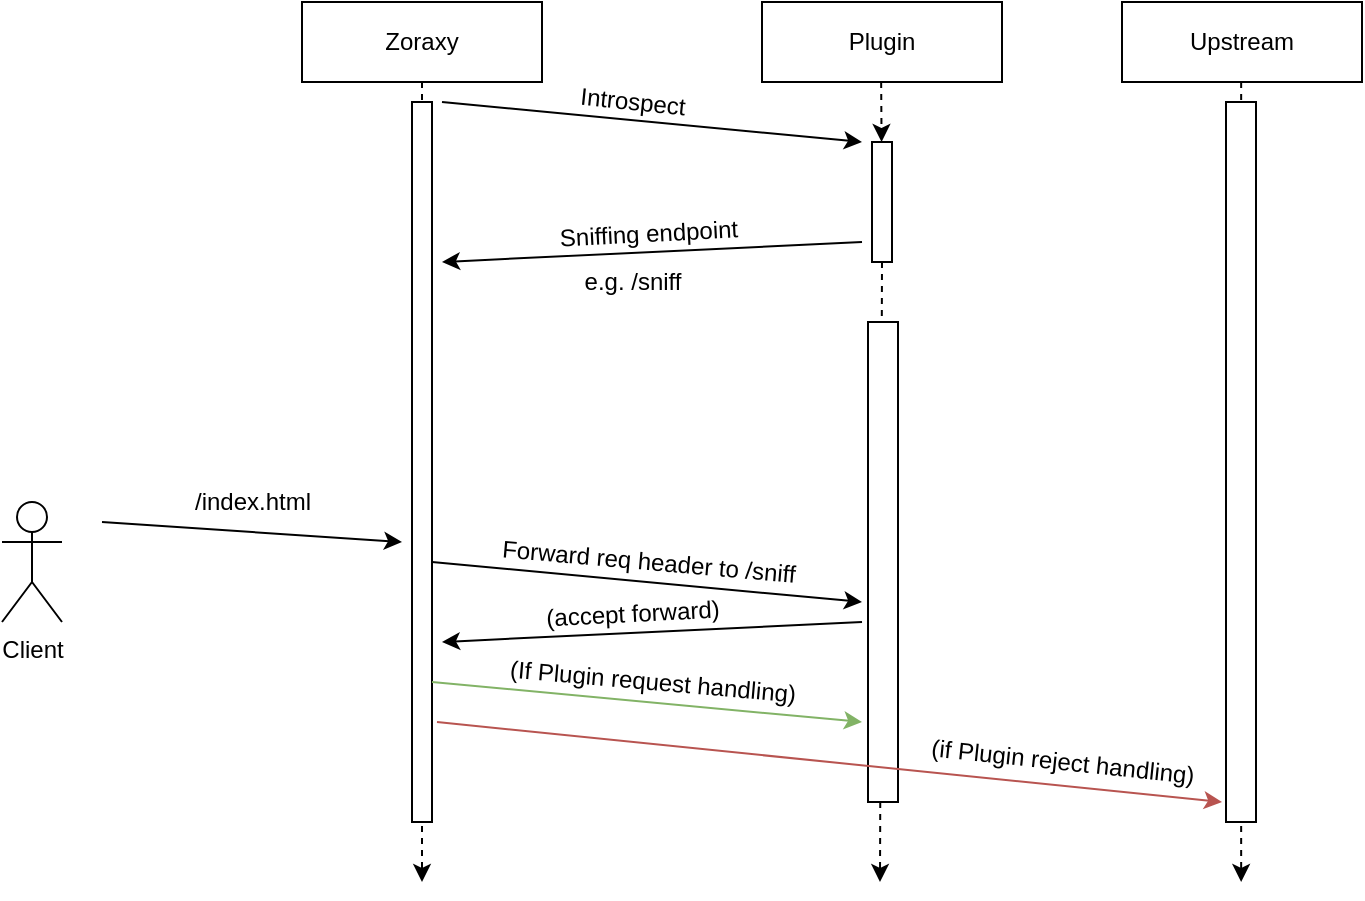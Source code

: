 <mxfile version="12.4.2" type="device" pages="1"><diagram id="fpBU8wsgIdeXEMTqvbYu" name="Page-1"><mxGraphModel dx="749" dy="556" grid="1" gridSize="10" guides="1" tooltips="1" connect="1" arrows="1" fold="1" page="1" pageScale="1" pageWidth="827" pageHeight="1169" math="0" shadow="0"><root><mxCell id="0"/><mxCell id="1" parent="0"/><mxCell id="Yym9bvnr79GgjccXIlS7-1" value="Zoraxy" style="rounded=0;whiteSpace=wrap;html=1;" parent="1" vertex="1"><mxGeometry x="190" y="180" width="120" height="40" as="geometry"/></mxCell><mxCell id="Yym9bvnr79GgjccXIlS7-2" value="Plugin" style="rounded=0;whiteSpace=wrap;html=1;" parent="1" vertex="1"><mxGeometry x="420" y="180" width="120" height="40" as="geometry"/></mxCell><mxCell id="Yym9bvnr79GgjccXIlS7-3" value="" style="endArrow=classic;html=1;exitX=0.5;exitY=1;exitDx=0;exitDy=0;dashed=1;" parent="1" source="Yym9bvnr79GgjccXIlS7-1" edge="1"><mxGeometry width="50" height="50" relative="1" as="geometry"><mxPoint x="370" y="410" as="sourcePoint"/><mxPoint x="250" y="620" as="targetPoint"/></mxGeometry></mxCell><mxCell id="Yym9bvnr79GgjccXIlS7-4" value="" style="endArrow=classic;html=1;exitX=0.5;exitY=1;exitDx=0;exitDy=0;dashed=1;" parent="1" source="Yym9bvnr79GgjccXIlS7-6" edge="1"><mxGeometry width="50" height="50" relative="1" as="geometry"><mxPoint x="479.58" y="220.0" as="sourcePoint"/><mxPoint x="479" y="620" as="targetPoint"/></mxGeometry></mxCell><mxCell id="Yym9bvnr79GgjccXIlS7-16" value="" style="rounded=0;whiteSpace=wrap;html=1;" parent="1" vertex="1"><mxGeometry x="245" y="230" width="10" height="360" as="geometry"/></mxCell><mxCell id="Yym9bvnr79GgjccXIlS7-18" value="" style="endArrow=classic;html=1;" parent="1" edge="1"><mxGeometry width="50" height="50" relative="1" as="geometry"><mxPoint x="260" y="230" as="sourcePoint"/><mxPoint x="470" y="250" as="targetPoint"/></mxGeometry></mxCell><mxCell id="Yym9bvnr79GgjccXIlS7-6" value="" style="rounded=0;whiteSpace=wrap;html=1;" parent="1" vertex="1"><mxGeometry x="475" y="250" width="10" height="60" as="geometry"/></mxCell><mxCell id="Yym9bvnr79GgjccXIlS7-19" value="" style="endArrow=classic;html=1;exitX=0.5;exitY=1;exitDx=0;exitDy=0;dashed=1;" parent="1" target="Yym9bvnr79GgjccXIlS7-6" edge="1"><mxGeometry width="50" height="50" relative="1" as="geometry"><mxPoint x="479.58" y="220.0" as="sourcePoint"/><mxPoint x="479" y="620" as="targetPoint"/></mxGeometry></mxCell><mxCell id="Yym9bvnr79GgjccXIlS7-20" value="Introspect" style="text;html=1;align=center;verticalAlign=middle;resizable=0;points=[];;autosize=1;rotation=6;" parent="1" vertex="1"><mxGeometry x="320" y="220" width="70" height="20" as="geometry"/></mxCell><mxCell id="Yym9bvnr79GgjccXIlS7-22" value="" style="endArrow=classic;html=1;" parent="1" edge="1"><mxGeometry width="50" height="50" relative="1" as="geometry"><mxPoint x="470" y="300" as="sourcePoint"/><mxPoint x="260" y="310" as="targetPoint"/></mxGeometry></mxCell><mxCell id="Yym9bvnr79GgjccXIlS7-23" value="Sniffing endpoint" style="text;html=1;align=center;verticalAlign=middle;resizable=0;points=[];;autosize=1;rotation=-3;" parent="1" vertex="1"><mxGeometry x="313" y="286" width="100" height="20" as="geometry"/></mxCell><mxCell id="Yym9bvnr79GgjccXIlS7-24" value="" style="rounded=0;whiteSpace=wrap;html=1;" parent="1" vertex="1"><mxGeometry x="473" y="340" width="15" height="240" as="geometry"/></mxCell><mxCell id="Yym9bvnr79GgjccXIlS7-26" value="e.g. /sniff" style="text;html=1;align=center;verticalAlign=middle;resizable=0;points=[];;autosize=1;" parent="1" vertex="1"><mxGeometry x="325" y="310" width="60" height="20" as="geometry"/></mxCell><mxCell id="Yym9bvnr79GgjccXIlS7-27" value="Client" style="shape=umlActor;verticalLabelPosition=bottom;labelBackgroundColor=#ffffff;verticalAlign=top;html=1;outlineConnect=0;" parent="1" vertex="1"><mxGeometry x="40" y="430" width="30" height="60" as="geometry"/></mxCell><mxCell id="Yym9bvnr79GgjccXIlS7-28" value="" style="endArrow=classic;html=1;" parent="1" edge="1"><mxGeometry width="50" height="50" relative="1" as="geometry"><mxPoint x="90" y="440" as="sourcePoint"/><mxPoint x="240" y="450" as="targetPoint"/></mxGeometry></mxCell><mxCell id="Yym9bvnr79GgjccXIlS7-29" value="Upstream" style="rounded=0;whiteSpace=wrap;html=1;" parent="1" vertex="1"><mxGeometry x="600" y="180" width="120" height="40" as="geometry"/></mxCell><mxCell id="Yym9bvnr79GgjccXIlS7-30" value="" style="endArrow=classic;html=1;exitX=0.5;exitY=1;exitDx=0;exitDy=0;dashed=1;" parent="1" edge="1"><mxGeometry width="50" height="50" relative="1" as="geometry"><mxPoint x="659.58" y="220.0" as="sourcePoint"/><mxPoint x="659.58" y="620" as="targetPoint"/></mxGeometry></mxCell><mxCell id="Yym9bvnr79GgjccXIlS7-31" value="/index.html" style="text;html=1;align=center;verticalAlign=middle;resizable=0;points=[];;autosize=1;" parent="1" vertex="1"><mxGeometry x="130" y="420" width="70" height="20" as="geometry"/></mxCell><mxCell id="Yym9bvnr79GgjccXIlS7-33" value="" style="rounded=0;whiteSpace=wrap;html=1;" parent="1" vertex="1"><mxGeometry x="652" y="230" width="15" height="360" as="geometry"/></mxCell><mxCell id="Yym9bvnr79GgjccXIlS7-32" value="" style="endArrow=classic;html=1;" parent="1" edge="1"><mxGeometry width="50" height="50" relative="1" as="geometry"><mxPoint x="255" y="460" as="sourcePoint"/><mxPoint x="470" y="480" as="targetPoint"/></mxGeometry></mxCell><mxCell id="Yym9bvnr79GgjccXIlS7-34" value="Forward req header to /sniff" style="text;html=1;align=center;verticalAlign=middle;resizable=0;points=[];;autosize=1;rotation=5;" parent="1" vertex="1"><mxGeometry x="283" y="450" width="160" height="20" as="geometry"/></mxCell><mxCell id="Yym9bvnr79GgjccXIlS7-39" value="" style="endArrow=classic;html=1;" parent="1" edge="1"><mxGeometry width="50" height="50" relative="1" as="geometry"><mxPoint x="470" y="490" as="sourcePoint"/><mxPoint x="260" y="500" as="targetPoint"/></mxGeometry></mxCell><mxCell id="Yym9bvnr79GgjccXIlS7-41" value="(accept forward)" style="text;html=1;align=center;verticalAlign=middle;resizable=0;points=[];;autosize=1;rotation=-3;" parent="1" vertex="1"><mxGeometry x="305" y="476" width="100" height="20" as="geometry"/></mxCell><mxCell id="KIj_qRNIULpxrw9RzDbZ-3" value="" style="endArrow=classic;html=1;fillColor=#d5e8d4;strokeColor=#82b366;" edge="1" parent="1"><mxGeometry width="50" height="50" relative="1" as="geometry"><mxPoint x="255" y="520.0" as="sourcePoint"/><mxPoint x="470" y="540" as="targetPoint"/></mxGeometry></mxCell><mxCell id="KIj_qRNIULpxrw9RzDbZ-4" value="(If Plugin request handling)" style="text;html=1;align=center;verticalAlign=middle;resizable=0;points=[];;autosize=1;rotation=5;" vertex="1" parent="1"><mxGeometry x="285" y="510" width="160" height="20" as="geometry"/></mxCell><mxCell id="KIj_qRNIULpxrw9RzDbZ-5" value="" style="endArrow=classic;html=1;fillColor=#f8cecc;strokeColor=#b85450;" edge="1" parent="1"><mxGeometry width="50" height="50" relative="1" as="geometry"><mxPoint x="257.5" y="540" as="sourcePoint"/><mxPoint x="650" y="580" as="targetPoint"/></mxGeometry></mxCell><mxCell id="KIj_qRNIULpxrw9RzDbZ-6" value="(if Plugin reject handling)" style="text;html=1;align=center;verticalAlign=middle;resizable=0;points=[];;autosize=1;rotation=6;" vertex="1" parent="1"><mxGeometry x="495" y="550" width="150" height="20" as="geometry"/></mxCell></root></mxGraphModel></diagram></mxfile>